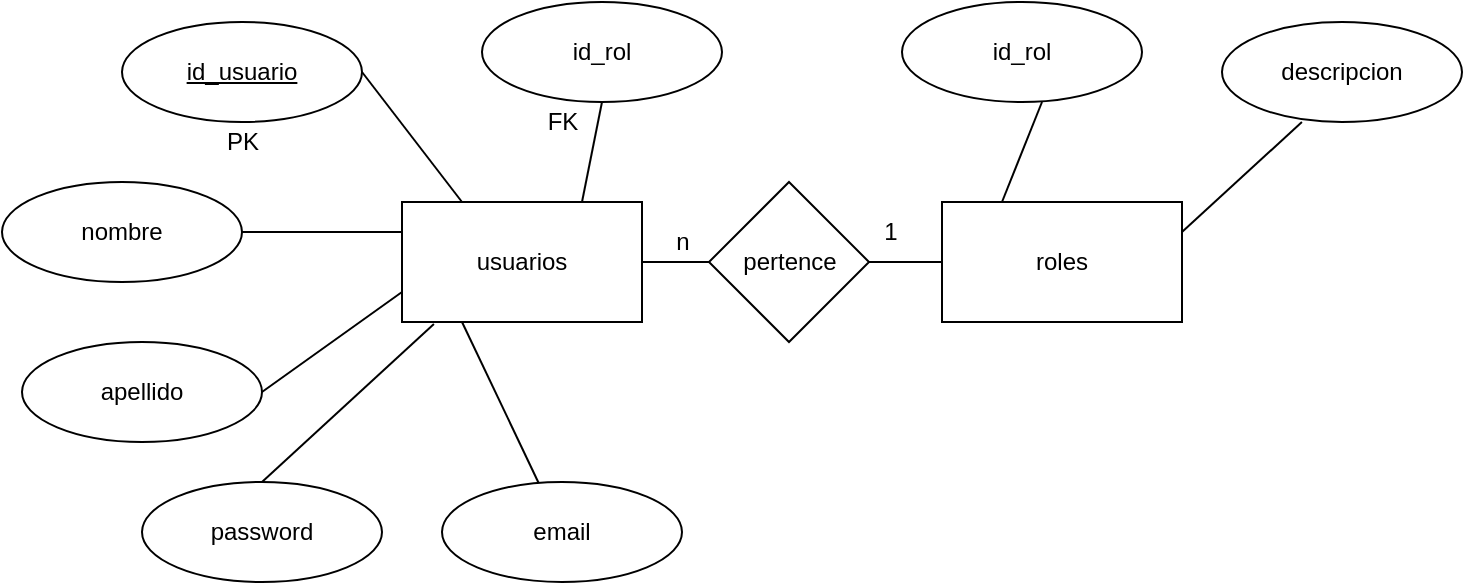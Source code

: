 <mxfile>
    <diagram id="95R_W6P9Ax1jnfkNQfJw" name="Page-1">
        <mxGraphModel dx="820" dy="478" grid="1" gridSize="10" guides="1" tooltips="1" connect="1" arrows="1" fold="1" page="1" pageScale="1" pageWidth="827" pageHeight="1169" math="0" shadow="0">
            <root>
                <mxCell id="0"/>
                <mxCell id="1" parent="0"/>
                <mxCell id="13" style="edgeStyle=none;html=1;" edge="1" parent="1" source="2">
                    <mxGeometry relative="1" as="geometry">
                        <mxPoint x="220" y="140" as="targetPoint"/>
                    </mxGeometry>
                </mxCell>
                <mxCell id="2" value="usuarios" style="rounded=0;whiteSpace=wrap;html=1;" vertex="1" parent="1">
                    <mxGeometry x="220" y="110" width="120" height="60" as="geometry"/>
                </mxCell>
                <mxCell id="3" value="roles" style="rounded=0;whiteSpace=wrap;html=1;" vertex="1" parent="1">
                    <mxGeometry x="490" y="110" width="120" height="60" as="geometry"/>
                </mxCell>
                <mxCell id="4" value="&lt;u&gt;id_usuario&lt;/u&gt;" style="ellipse;whiteSpace=wrap;html=1;" vertex="1" parent="1">
                    <mxGeometry x="80" y="20" width="120" height="50" as="geometry"/>
                </mxCell>
                <mxCell id="5" value="nombre" style="ellipse;whiteSpace=wrap;html=1;" vertex="1" parent="1">
                    <mxGeometry x="20" y="100" width="120" height="50" as="geometry"/>
                </mxCell>
                <mxCell id="6" value="apellido" style="ellipse;whiteSpace=wrap;html=1;" vertex="1" parent="1">
                    <mxGeometry x="30" y="180" width="120" height="50" as="geometry"/>
                </mxCell>
                <mxCell id="7" value="password" style="ellipse;whiteSpace=wrap;html=1;" vertex="1" parent="1">
                    <mxGeometry x="90" y="250" width="120" height="50" as="geometry"/>
                </mxCell>
                <mxCell id="8" value="email" style="ellipse;whiteSpace=wrap;html=1;" vertex="1" parent="1">
                    <mxGeometry x="240" y="250" width="120" height="50" as="geometry"/>
                </mxCell>
                <mxCell id="10" value="" style="endArrow=none;html=1;exitX=1;exitY=0.5;exitDx=0;exitDy=0;entryX=0.25;entryY=0;entryDx=0;entryDy=0;" edge="1" parent="1" source="4" target="2">
                    <mxGeometry width="50" height="50" relative="1" as="geometry">
                        <mxPoint x="260" y="90" as="sourcePoint"/>
                        <mxPoint x="310" y="40" as="targetPoint"/>
                    </mxGeometry>
                </mxCell>
                <mxCell id="11" value="" style="endArrow=none;html=1;entryX=0;entryY=0.25;entryDx=0;entryDy=0;exitX=1;exitY=0.5;exitDx=0;exitDy=0;" edge="1" parent="1" source="5" target="2">
                    <mxGeometry width="50" height="50" relative="1" as="geometry">
                        <mxPoint x="170" y="220" as="sourcePoint"/>
                        <mxPoint x="220" y="170" as="targetPoint"/>
                    </mxGeometry>
                </mxCell>
                <mxCell id="12" value="" style="endArrow=none;html=1;exitX=1;exitY=0.5;exitDx=0;exitDy=0;entryX=0;entryY=0.75;entryDx=0;entryDy=0;" edge="1" parent="1" source="6" target="2">
                    <mxGeometry width="50" height="50" relative="1" as="geometry">
                        <mxPoint x="160" y="190" as="sourcePoint"/>
                        <mxPoint x="210" y="140" as="targetPoint"/>
                    </mxGeometry>
                </mxCell>
                <mxCell id="14" value="" style="endArrow=none;html=1;entryX=0.133;entryY=1.017;entryDx=0;entryDy=0;entryPerimeter=0;exitX=0.5;exitY=0;exitDx=0;exitDy=0;" edge="1" parent="1" source="7" target="2">
                    <mxGeometry width="50" height="50" relative="1" as="geometry">
                        <mxPoint x="390" y="240" as="sourcePoint"/>
                        <mxPoint x="440" y="190" as="targetPoint"/>
                    </mxGeometry>
                </mxCell>
                <mxCell id="15" value="" style="endArrow=none;html=1;entryX=0.25;entryY=1;entryDx=0;entryDy=0;" edge="1" parent="1" source="8" target="2">
                    <mxGeometry width="50" height="50" relative="1" as="geometry">
                        <mxPoint x="360" y="240" as="sourcePoint"/>
                        <mxPoint x="410" y="190" as="targetPoint"/>
                    </mxGeometry>
                </mxCell>
                <mxCell id="16" value="id_rol" style="ellipse;whiteSpace=wrap;html=1;" vertex="1" parent="1">
                    <mxGeometry x="470" y="10" width="120" height="50" as="geometry"/>
                </mxCell>
                <mxCell id="17" value="descripcion" style="ellipse;whiteSpace=wrap;html=1;" vertex="1" parent="1">
                    <mxGeometry x="630" y="20" width="120" height="50" as="geometry"/>
                </mxCell>
                <mxCell id="18" value="" style="endArrow=none;html=1;exitX=0.25;exitY=0;exitDx=0;exitDy=0;" edge="1" parent="1" source="3">
                    <mxGeometry width="50" height="50" relative="1" as="geometry">
                        <mxPoint x="490" y="110" as="sourcePoint"/>
                        <mxPoint x="540" y="60" as="targetPoint"/>
                    </mxGeometry>
                </mxCell>
                <mxCell id="19" value="" style="endArrow=none;html=1;entryX=0.333;entryY=1;entryDx=0;entryDy=0;entryPerimeter=0;exitX=1;exitY=0.25;exitDx=0;exitDy=0;" edge="1" parent="1" source="3" target="17">
                    <mxGeometry width="50" height="50" relative="1" as="geometry">
                        <mxPoint x="650" y="160" as="sourcePoint"/>
                        <mxPoint x="700" y="110" as="targetPoint"/>
                    </mxGeometry>
                </mxCell>
                <mxCell id="20" value="pertence" style="rhombus;whiteSpace=wrap;html=1;" vertex="1" parent="1">
                    <mxGeometry x="373.5" y="100" width="80" height="80" as="geometry"/>
                </mxCell>
                <mxCell id="21" value="" style="endArrow=none;html=1;exitX=1;exitY=0.5;exitDx=0;exitDy=0;entryX=0;entryY=0.5;entryDx=0;entryDy=0;" edge="1" parent="1" source="2" target="20">
                    <mxGeometry width="50" height="50" relative="1" as="geometry">
                        <mxPoint x="350" y="220" as="sourcePoint"/>
                        <mxPoint x="400" y="170" as="targetPoint"/>
                    </mxGeometry>
                </mxCell>
                <mxCell id="22" value="" style="endArrow=none;html=1;entryX=0;entryY=0.5;entryDx=0;entryDy=0;exitX=1;exitY=0.5;exitDx=0;exitDy=0;" edge="1" parent="1" source="20" target="3">
                    <mxGeometry width="50" height="50" relative="1" as="geometry">
                        <mxPoint x="450" y="240" as="sourcePoint"/>
                        <mxPoint x="500" y="190" as="targetPoint"/>
                    </mxGeometry>
                </mxCell>
                <mxCell id="23" value="1" style="text;html=1;align=center;verticalAlign=middle;resizable=0;points=[];autosize=1;strokeColor=none;fillColor=none;" vertex="1" parent="1">
                    <mxGeometry x="453.5" y="115" width="20" height="20" as="geometry"/>
                </mxCell>
                <mxCell id="24" value="n" style="text;html=1;align=center;verticalAlign=middle;resizable=0;points=[];autosize=1;strokeColor=none;fillColor=none;" vertex="1" parent="1">
                    <mxGeometry x="350" y="120" width="20" height="20" as="geometry"/>
                </mxCell>
                <mxCell id="25" value="id_rol" style="ellipse;whiteSpace=wrap;html=1;" vertex="1" parent="1">
                    <mxGeometry x="260" y="10" width="120" height="50" as="geometry"/>
                </mxCell>
                <mxCell id="26" value="" style="endArrow=none;html=1;entryX=0.5;entryY=1;entryDx=0;entryDy=0;exitX=0.75;exitY=0;exitDx=0;exitDy=0;" edge="1" parent="1" source="2" target="25">
                    <mxGeometry width="50" height="50" relative="1" as="geometry">
                        <mxPoint x="430" y="270" as="sourcePoint"/>
                        <mxPoint x="480" y="220" as="targetPoint"/>
                    </mxGeometry>
                </mxCell>
                <mxCell id="27" value="PK" style="text;html=1;align=center;verticalAlign=middle;resizable=0;points=[];autosize=1;strokeColor=none;fillColor=none;" vertex="1" parent="1">
                    <mxGeometry x="125" y="70" width="30" height="20" as="geometry"/>
                </mxCell>
                <mxCell id="28" value="FK" style="text;html=1;align=center;verticalAlign=middle;resizable=0;points=[];autosize=1;strokeColor=none;fillColor=none;" vertex="1" parent="1">
                    <mxGeometry x="285" y="60" width="30" height="20" as="geometry"/>
                </mxCell>
            </root>
        </mxGraphModel>
    </diagram>
</mxfile>
